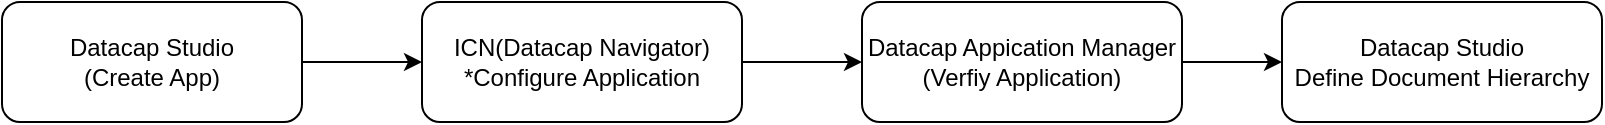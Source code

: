 <mxfile version="21.6.2" type="github">
  <diagram name="Page-1" id="zf5AZORcXDYjho-Rdyb4">
    <mxGraphModel dx="2222" dy="739" grid="1" gridSize="10" guides="1" tooltips="1" connect="1" arrows="1" fold="1" page="1" pageScale="1" pageWidth="850" pageHeight="1100" math="0" shadow="0">
      <root>
        <mxCell id="0" />
        <mxCell id="1" parent="0" />
        <mxCell id="4z83yg8GvwpwiIHcIQgr-7" style="edgeStyle=orthogonalEdgeStyle;rounded=0;orthogonalLoop=1;jettySize=auto;html=1;exitX=1;exitY=0.5;exitDx=0;exitDy=0;entryX=0;entryY=0.5;entryDx=0;entryDy=0;" edge="1" parent="1" source="4z83yg8GvwpwiIHcIQgr-1" target="4z83yg8GvwpwiIHcIQgr-2">
          <mxGeometry relative="1" as="geometry" />
        </mxCell>
        <mxCell id="4z83yg8GvwpwiIHcIQgr-1" value="Datacap Studio&lt;br&gt;(Create App)" style="rounded=1;whiteSpace=wrap;html=1;" vertex="1" parent="1">
          <mxGeometry x="-140" y="140" width="150" height="60" as="geometry" />
        </mxCell>
        <mxCell id="4z83yg8GvwpwiIHcIQgr-8" style="edgeStyle=orthogonalEdgeStyle;rounded=0;orthogonalLoop=1;jettySize=auto;html=1;exitX=1;exitY=0.5;exitDx=0;exitDy=0;entryX=0;entryY=0.5;entryDx=0;entryDy=0;" edge="1" parent="1" source="4z83yg8GvwpwiIHcIQgr-2" target="4z83yg8GvwpwiIHcIQgr-4">
          <mxGeometry relative="1" as="geometry" />
        </mxCell>
        <mxCell id="4z83yg8GvwpwiIHcIQgr-2" value="ICN(Datacap Navigator)&lt;br&gt;*Configure Application" style="rounded=1;whiteSpace=wrap;html=1;" vertex="1" parent="1">
          <mxGeometry x="70" y="140" width="160" height="60" as="geometry" />
        </mxCell>
        <mxCell id="4z83yg8GvwpwiIHcIQgr-9" style="edgeStyle=orthogonalEdgeStyle;rounded=0;orthogonalLoop=1;jettySize=auto;html=1;exitX=1;exitY=0.5;exitDx=0;exitDy=0;entryX=0;entryY=0.5;entryDx=0;entryDy=0;" edge="1" parent="1" source="4z83yg8GvwpwiIHcIQgr-4" target="4z83yg8GvwpwiIHcIQgr-5">
          <mxGeometry relative="1" as="geometry" />
        </mxCell>
        <mxCell id="4z83yg8GvwpwiIHcIQgr-4" value="Datacap Appication Manager&lt;br&gt;(Verfiy Application)" style="rounded=1;whiteSpace=wrap;html=1;" vertex="1" parent="1">
          <mxGeometry x="290" y="140" width="160" height="60" as="geometry" />
        </mxCell>
        <mxCell id="4z83yg8GvwpwiIHcIQgr-5" value="Datacap Studio&lt;br&gt;Define Document Hierarchy" style="rounded=1;whiteSpace=wrap;html=1;" vertex="1" parent="1">
          <mxGeometry x="500" y="140" width="160" height="60" as="geometry" />
        </mxCell>
      </root>
    </mxGraphModel>
  </diagram>
</mxfile>
